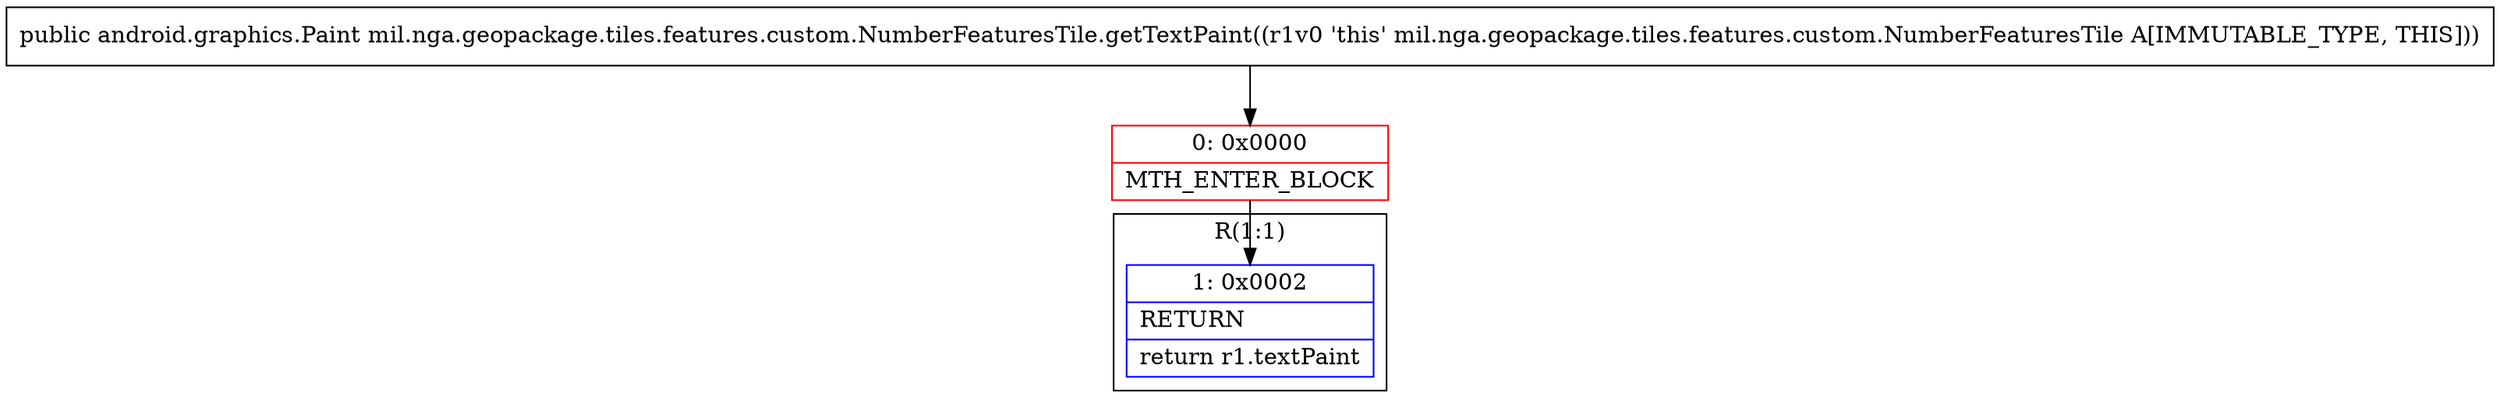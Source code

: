 digraph "CFG formil.nga.geopackage.tiles.features.custom.NumberFeaturesTile.getTextPaint()Landroid\/graphics\/Paint;" {
subgraph cluster_Region_1040014712 {
label = "R(1:1)";
node [shape=record,color=blue];
Node_1 [shape=record,label="{1\:\ 0x0002|RETURN\l|return r1.textPaint\l}"];
}
Node_0 [shape=record,color=red,label="{0\:\ 0x0000|MTH_ENTER_BLOCK\l}"];
MethodNode[shape=record,label="{public android.graphics.Paint mil.nga.geopackage.tiles.features.custom.NumberFeaturesTile.getTextPaint((r1v0 'this' mil.nga.geopackage.tiles.features.custom.NumberFeaturesTile A[IMMUTABLE_TYPE, THIS])) }"];
MethodNode -> Node_0;
Node_0 -> Node_1;
}

